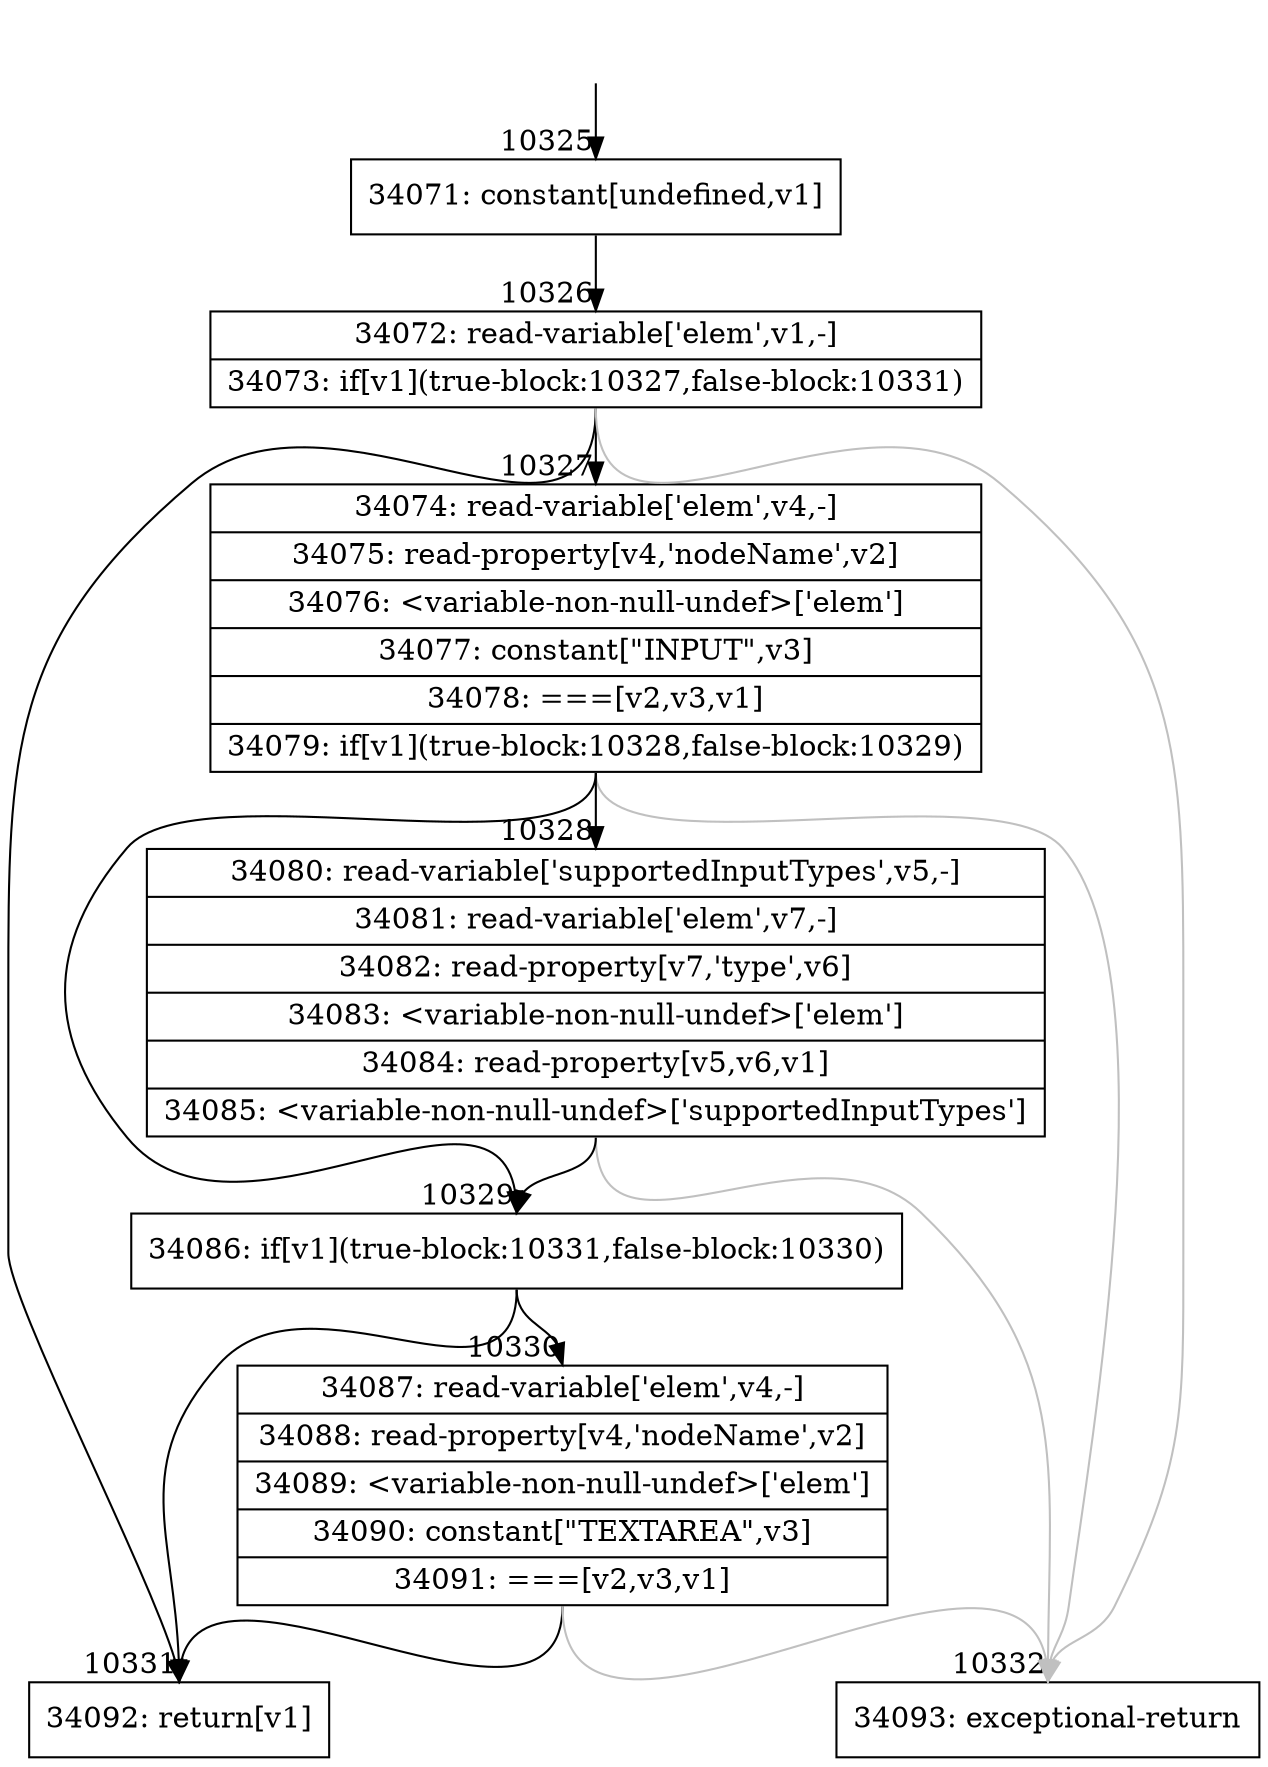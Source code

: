 digraph {
rankdir="TD"
BB_entry777[shape=none,label=""];
BB_entry777 -> BB10325 [tailport=s, headport=n, headlabel="    10325"]
BB10325 [shape=record label="{34071: constant[undefined,v1]}" ] 
BB10325 -> BB10326 [tailport=s, headport=n, headlabel="      10326"]
BB10326 [shape=record label="{34072: read-variable['elem',v1,-]|34073: if[v1](true-block:10327,false-block:10331)}" ] 
BB10326 -> BB10331 [tailport=s, headport=n, headlabel="      10331"]
BB10326 -> BB10327 [tailport=s, headport=n, headlabel="      10327"]
BB10326 -> BB10332 [tailport=s, headport=n, color=gray, headlabel="      10332"]
BB10327 [shape=record label="{34074: read-variable['elem',v4,-]|34075: read-property[v4,'nodeName',v2]|34076: \<variable-non-null-undef\>['elem']|34077: constant[\"INPUT\",v3]|34078: ===[v2,v3,v1]|34079: if[v1](true-block:10328,false-block:10329)}" ] 
BB10327 -> BB10329 [tailport=s, headport=n, headlabel="      10329"]
BB10327 -> BB10328 [tailport=s, headport=n, headlabel="      10328"]
BB10327 -> BB10332 [tailport=s, headport=n, color=gray]
BB10328 [shape=record label="{34080: read-variable['supportedInputTypes',v5,-]|34081: read-variable['elem',v7,-]|34082: read-property[v7,'type',v6]|34083: \<variable-non-null-undef\>['elem']|34084: read-property[v5,v6,v1]|34085: \<variable-non-null-undef\>['supportedInputTypes']}" ] 
BB10328 -> BB10329 [tailport=s, headport=n]
BB10328 -> BB10332 [tailport=s, headport=n, color=gray]
BB10329 [shape=record label="{34086: if[v1](true-block:10331,false-block:10330)}" ] 
BB10329 -> BB10331 [tailport=s, headport=n]
BB10329 -> BB10330 [tailport=s, headport=n, headlabel="      10330"]
BB10330 [shape=record label="{34087: read-variable['elem',v4,-]|34088: read-property[v4,'nodeName',v2]|34089: \<variable-non-null-undef\>['elem']|34090: constant[\"TEXTAREA\",v3]|34091: ===[v2,v3,v1]}" ] 
BB10330 -> BB10331 [tailport=s, headport=n]
BB10330 -> BB10332 [tailport=s, headport=n, color=gray]
BB10331 [shape=record label="{34092: return[v1]}" ] 
BB10332 [shape=record label="{34093: exceptional-return}" ] 
//#$~ 18574
}
